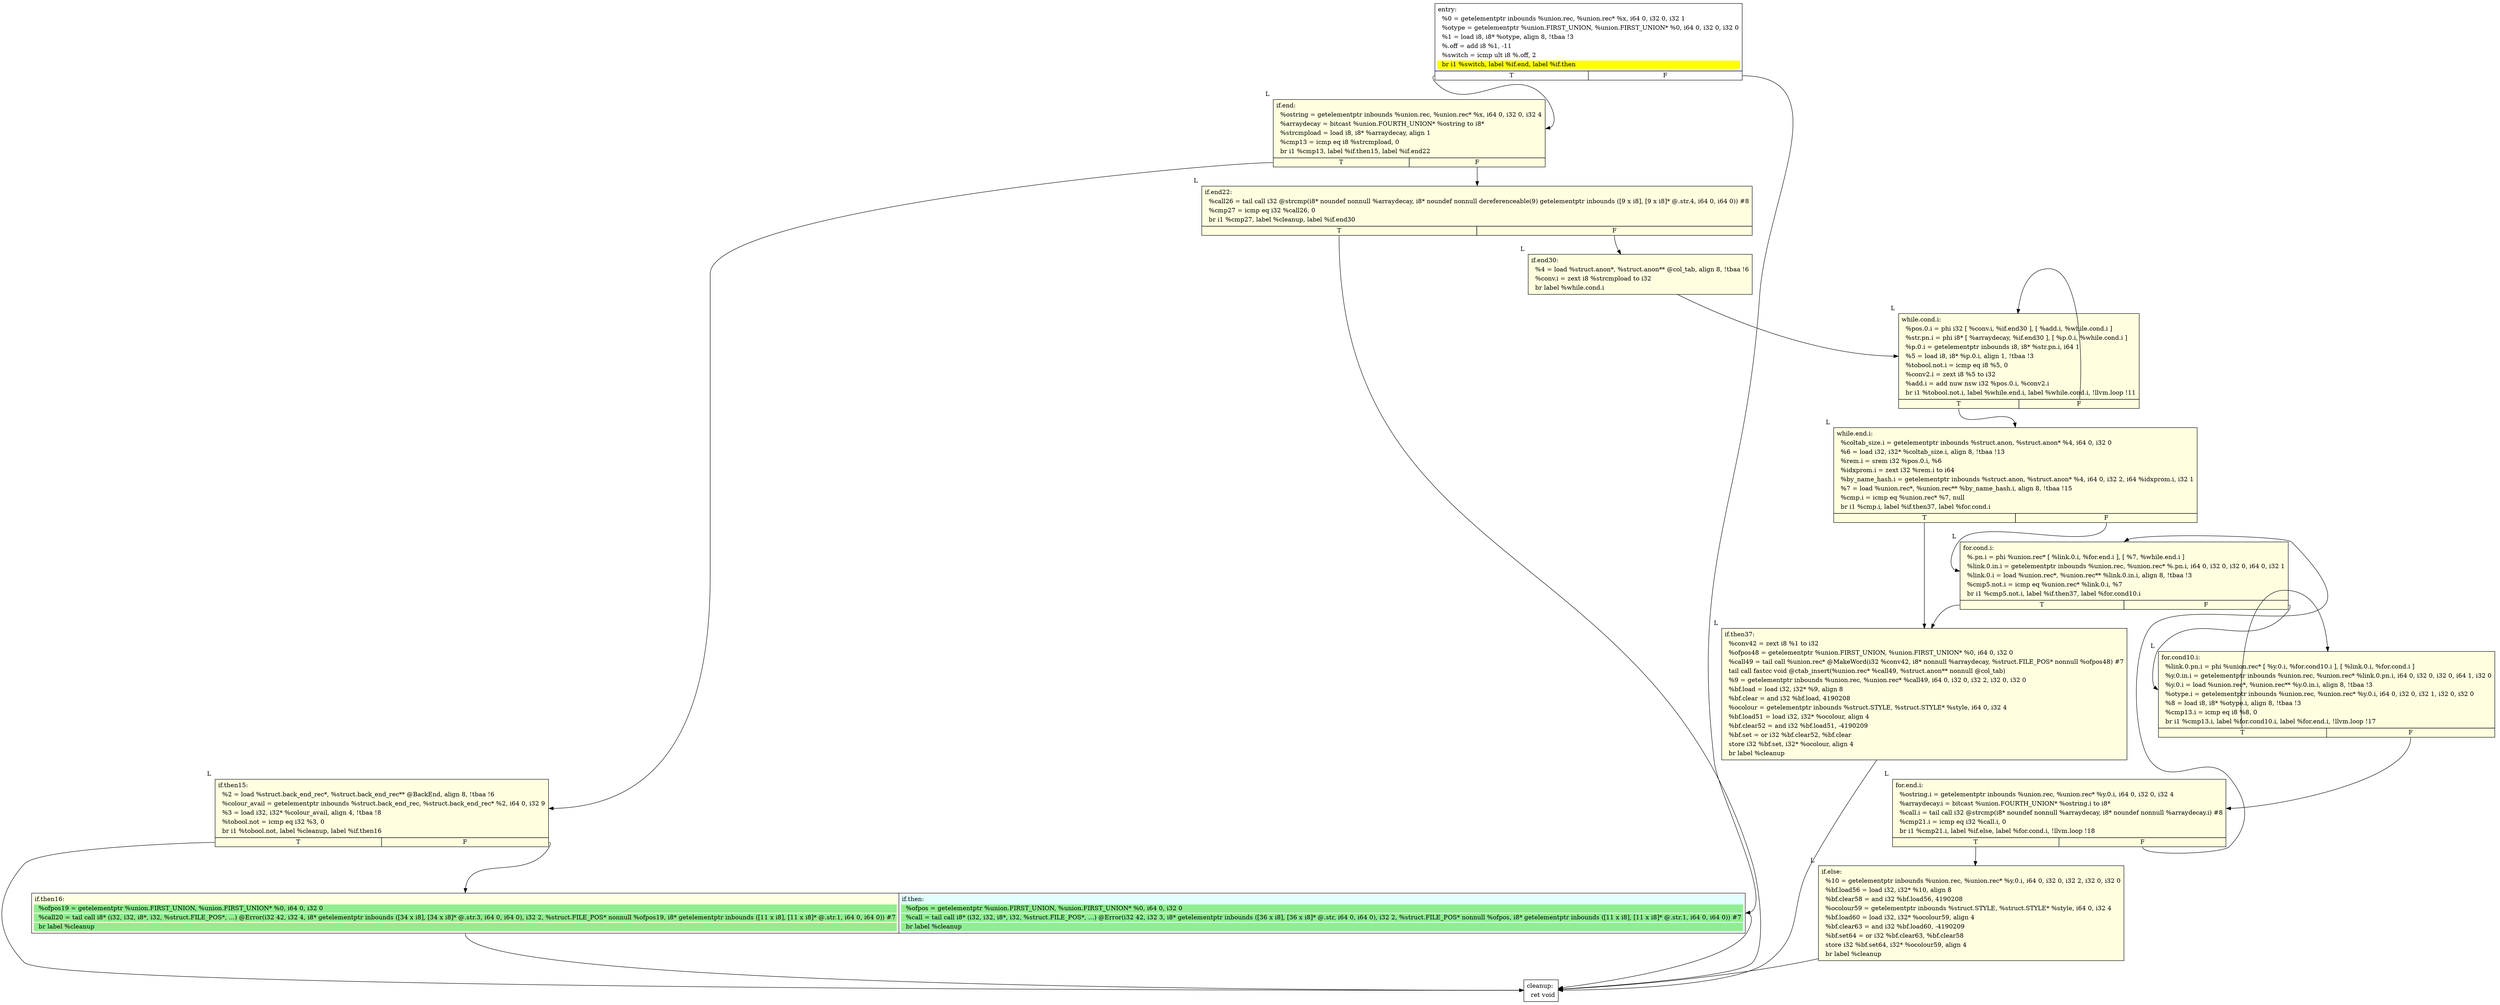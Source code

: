digraph {
m_bb0 [shape = none, label  = <<table border="0" cellspacing="0">
<tr><td port="f1" border="1" colspan="2"><table bgcolor="LightYellow" border="0">
<tr><td align="left">if.then16:</td></tr>
<tr><td bgcolor="lightgreen" align="left">  %ofpos19 = getelementptr %union.FIRST_UNION, %union.FIRST_UNION* %0, i64 0, i32 0</td></tr>
<tr><td bgcolor="lightgreen" align="left">  %call20 = tail call i8* (i32, i32, i8*, i32, %struct.FILE_POS*, ...) @Error(i32 42, i32 4, i8* getelementptr inbounds ([34 x i8], [34 x i8]* @.str.3, i64 0, i64 0), i32 2, %struct.FILE_POS* nonnull %ofpos19, i8* getelementptr inbounds ([11 x i8], [11 x i8]* @.str.1, i64 0, i64 0)) #7</td></tr>
<tr><td bgcolor="lightgreen" align="left">  br label %cleanup</td></tr>
</table>
</td>
<td port="f2" border="1" colspan="2"><table bgcolor="LightCyan" border="0">
<tr><td align="left">if.then:</td></tr>
<tr><td bgcolor="lightgreen" align="left">  %ofpos = getelementptr %union.FIRST_UNION, %union.FIRST_UNION* %0, i64 0, i32 0</td></tr>
<tr><td bgcolor="lightgreen" align="left">  %call = tail call i8* (i32, i32, i8*, i32, %struct.FILE_POS*, ...) @Error(i32 42, i32 3, i8* getelementptr inbounds ([36 x i8], [36 x i8]* @.str, i64 0, i64 0), i32 2, %struct.FILE_POS* nonnull %ofpos, i8* getelementptr inbounds ([11 x i8], [11 x i8]* @.str.1, i64 0, i64 0)) #7</td></tr>
<tr><td bgcolor="lightgreen" align="left">  br label %cleanup</td></tr>
</table>
</td></tr>
</table>> ]
f_bb0 [shape = none, label  = <<table  border="0" cellspacing="0">
<tr><td port="f" border="1" colspan="2"><table border="0">
<tr><td align="left">entry:</td></tr>
<tr><td align="left">  %0 = getelementptr inbounds %union.rec, %union.rec* %x, i64 0, i32 0, i32 1</td></tr>
<tr><td align="left">  %otype = getelementptr %union.FIRST_UNION, %union.FIRST_UNION* %0, i64 0, i32 0, i32 0</td></tr>
<tr><td align="left">  %1 = load i8, i8* %otype, align 8, !tbaa !3</td></tr>
<tr><td align="left">  %.off = add i8 %1, -11</td></tr>
<tr><td align="left">  %switch = icmp ult i8 %.off, 2</td></tr>
<tr><td bgcolor="yellow" align="left">  br i1 %switch, label %if.end, label %if.then</td></tr>
</table>
</td></tr>
<tr><td border="1" port="fT">T</td><td border="1" port="fF">F</td></tr>
</table>> ]
f_bb1 [shape = none,  xlabel="L", label  = <<table  bgcolor="LightYellow"  border="0" cellspacing="0">
<tr><td port="f" border="1" colspan="2"><table border="0">
<tr><td align="left">if.end:</td></tr>
<tr><td align="left">  %ostring = getelementptr inbounds %union.rec, %union.rec* %x, i64 0, i32 0, i32 4</td></tr>
<tr><td align="left">  %arraydecay = bitcast %union.FOURTH_UNION* %ostring to i8*</td></tr>
<tr><td align="left">  %strcmpload = load i8, i8* %arraydecay, align 1</td></tr>
<tr><td align="left">  %cmp13 = icmp eq i8 %strcmpload, 0</td></tr>
<tr><td align="left">  br i1 %cmp13, label %if.then15, label %if.end22</td></tr>
</table>
</td></tr>
<tr><td border="1" port="fT">T</td><td border="1" port="fF">F</td></tr>
</table>> ]
f_bb2 [shape = none,  xlabel="L", label  = <<table  bgcolor="LightYellow"  border="0" cellspacing="0">
<tr><td port="f" border="1" colspan="2"><table border="0">
<tr><td align="left">if.then15:</td></tr>
<tr><td align="left">  %2 = load %struct.back_end_rec*, %struct.back_end_rec** @BackEnd, align 8, !tbaa !6</td></tr>
<tr><td align="left">  %colour_avail = getelementptr inbounds %struct.back_end_rec, %struct.back_end_rec* %2, i64 0, i32 9</td></tr>
<tr><td align="left">  %3 = load i32, i32* %colour_avail, align 4, !tbaa !8</td></tr>
<tr><td align="left">  %tobool.not = icmp eq i32 %3, 0</td></tr>
<tr><td align="left">  br i1 %tobool.not, label %cleanup, label %if.then16</td></tr>
</table>
</td></tr>
<tr><td border="1" port="fT">T</td><td border="1" port="fF">F</td></tr>
</table>> ]
f_bb3 [shape = none,  xlabel="L", label  = <<table  bgcolor="LightYellow"  border="0" cellspacing="0">
<tr><td port="f" border="1" colspan="2"><table border="0">
<tr><td align="left">if.end22:</td></tr>
<tr><td align="left">  %call26 = tail call i32 @strcmp(i8* noundef nonnull %arraydecay, i8* noundef nonnull dereferenceable(9) getelementptr inbounds ([9 x i8], [9 x i8]* @.str.4, i64 0, i64 0)) #8</td></tr>
<tr><td align="left">  %cmp27 = icmp eq i32 %call26, 0</td></tr>
<tr><td align="left">  br i1 %cmp27, label %cleanup, label %if.end30</td></tr>
</table>
</td></tr>
<tr><td border="1" port="fT">T</td><td border="1" port="fF">F</td></tr>
</table>> ]
f_bb4 [shape = none,  xlabel="L", label  = <<table  bgcolor="LightYellow"  border="0" cellspacing="0">
<tr><td port="f" border="1"><table border="0">
<tr><td align="left">if.end30:</td></tr>
<tr><td align="left">  %4 = load %struct.anon*, %struct.anon** @col_tab, align 8, !tbaa !6</td></tr>
<tr><td align="left">  %conv.i = zext i8 %strcmpload to i32</td></tr>
<tr><td align="left">  br label %while.cond.i</td></tr>
</table>
</td></tr>
</table>> ]
f_bb5 [shape = none,  xlabel="L", label  = <<table  bgcolor="LightYellow"  border="0" cellspacing="0">
<tr><td port="f" border="1" colspan="2"><table border="0">
<tr><td align="left">while.cond.i:</td></tr>
<tr><td align="left">  %pos.0.i = phi i32 [ %conv.i, %if.end30 ], [ %add.i, %while.cond.i ]</td></tr>
<tr><td align="left">  %str.pn.i = phi i8* [ %arraydecay, %if.end30 ], [ %p.0.i, %while.cond.i ]</td></tr>
<tr><td align="left">  %p.0.i = getelementptr inbounds i8, i8* %str.pn.i, i64 1</td></tr>
<tr><td align="left">  %5 = load i8, i8* %p.0.i, align 1, !tbaa !3</td></tr>
<tr><td align="left">  %tobool.not.i = icmp eq i8 %5, 0</td></tr>
<tr><td align="left">  %conv2.i = zext i8 %5 to i32</td></tr>
<tr><td align="left">  %add.i = add nuw nsw i32 %pos.0.i, %conv2.i</td></tr>
<tr><td align="left">  br i1 %tobool.not.i, label %while.end.i, label %while.cond.i, !llvm.loop !11</td></tr>
</table>
</td></tr>
<tr><td border="1" port="fT">T</td><td border="1" port="fF">F</td></tr>
</table>> ]
f_bb6 [shape = none,  xlabel="L", label  = <<table  bgcolor="LightYellow"  border="0" cellspacing="0">
<tr><td port="f" border="1" colspan="2"><table border="0">
<tr><td align="left">while.end.i:</td></tr>
<tr><td align="left">  %coltab_size.i = getelementptr inbounds %struct.anon, %struct.anon* %4, i64 0, i32 0</td></tr>
<tr><td align="left">  %6 = load i32, i32* %coltab_size.i, align 8, !tbaa !13</td></tr>
<tr><td align="left">  %rem.i = srem i32 %pos.0.i, %6</td></tr>
<tr><td align="left">  %idxprom.i = zext i32 %rem.i to i64</td></tr>
<tr><td align="left">  %by_name_hash.i = getelementptr inbounds %struct.anon, %struct.anon* %4, i64 0, i32 2, i64 %idxprom.i, i32 1</td></tr>
<tr><td align="left">  %7 = load %union.rec*, %union.rec** %by_name_hash.i, align 8, !tbaa !15</td></tr>
<tr><td align="left">  %cmp.i = icmp eq %union.rec* %7, null</td></tr>
<tr><td align="left">  br i1 %cmp.i, label %if.then37, label %for.cond.i</td></tr>
</table>
</td></tr>
<tr><td border="1" port="fT">T</td><td border="1" port="fF">F</td></tr>
</table>> ]
f_bb7 [shape = none,  xlabel="L", label  = <<table  bgcolor="LightYellow"  border="0" cellspacing="0">
<tr><td port="f" border="1" colspan="2"><table border="0">
<tr><td align="left">for.cond.i:</td></tr>
<tr><td align="left">  %.pn.i = phi %union.rec* [ %link.0.i, %for.end.i ], [ %7, %while.end.i ]</td></tr>
<tr><td align="left">  %link.0.in.i = getelementptr inbounds %union.rec, %union.rec* %.pn.i, i64 0, i32 0, i32 0, i64 0, i32 1</td></tr>
<tr><td align="left">  %link.0.i = load %union.rec*, %union.rec** %link.0.in.i, align 8, !tbaa !3</td></tr>
<tr><td align="left">  %cmp5.not.i = icmp eq %union.rec* %link.0.i, %7</td></tr>
<tr><td align="left">  br i1 %cmp5.not.i, label %if.then37, label %for.cond10.i</td></tr>
</table>
</td></tr>
<tr><td border="1" port="fT">T</td><td border="1" port="fF">F</td></tr>
</table>> ]
f_bb8 [shape = none,  xlabel="L", label  = <<table  bgcolor="LightYellow"  border="0" cellspacing="0">
<tr><td port="f" border="1" colspan="2"><table border="0">
<tr><td align="left">for.cond10.i:</td></tr>
<tr><td align="left">  %link.0.pn.i = phi %union.rec* [ %y.0.i, %for.cond10.i ], [ %link.0.i, %for.cond.i ]</td></tr>
<tr><td align="left">  %y.0.in.i = getelementptr inbounds %union.rec, %union.rec* %link.0.pn.i, i64 0, i32 0, i32 0, i64 1, i32 0</td></tr>
<tr><td align="left">  %y.0.i = load %union.rec*, %union.rec** %y.0.in.i, align 8, !tbaa !3</td></tr>
<tr><td align="left">  %otype.i = getelementptr inbounds %union.rec, %union.rec* %y.0.i, i64 0, i32 0, i32 1, i32 0, i32 0</td></tr>
<tr><td align="left">  %8 = load i8, i8* %otype.i, align 8, !tbaa !3</td></tr>
<tr><td align="left">  %cmp13.i = icmp eq i8 %8, 0</td></tr>
<tr><td align="left">  br i1 %cmp13.i, label %for.cond10.i, label %for.end.i, !llvm.loop !17</td></tr>
</table>
</td></tr>
<tr><td border="1" port="fT">T</td><td border="1" port="fF">F</td></tr>
</table>> ]
f_bb9 [shape = none,  xlabel="L", label  = <<table  bgcolor="LightYellow"  border="0" cellspacing="0">
<tr><td port="f" border="1" colspan="2"><table border="0">
<tr><td align="left">for.end.i:</td></tr>
<tr><td align="left">  %ostring.i = getelementptr inbounds %union.rec, %union.rec* %y.0.i, i64 0, i32 0, i32 4</td></tr>
<tr><td align="left">  %arraydecay.i = bitcast %union.FOURTH_UNION* %ostring.i to i8*</td></tr>
<tr><td align="left">  %call.i = tail call i32 @strcmp(i8* noundef nonnull %arraydecay, i8* noundef nonnull %arraydecay.i) #8</td></tr>
<tr><td align="left">  %cmp21.i = icmp eq i32 %call.i, 0</td></tr>
<tr><td align="left">  br i1 %cmp21.i, label %if.else, label %for.cond.i, !llvm.loop !18</td></tr>
</table>
</td></tr>
<tr><td border="1" port="fT">T</td><td border="1" port="fF">F</td></tr>
</table>> ]
f_bb10 [shape = none,  xlabel="L", label  = <<table  bgcolor="LightYellow"  border="0" cellspacing="0">
<tr><td port="f" border="1"><table border="0">
<tr><td align="left">if.then37:</td></tr>
<tr><td align="left">  %conv42 = zext i8 %1 to i32</td></tr>
<tr><td align="left">  %ofpos48 = getelementptr %union.FIRST_UNION, %union.FIRST_UNION* %0, i64 0, i32 0</td></tr>
<tr><td align="left">  %call49 = tail call %union.rec* @MakeWord(i32 %conv42, i8* nonnull %arraydecay, %struct.FILE_POS* nonnull %ofpos48) #7</td></tr>
<tr><td align="left">  tail call fastcc void @ctab_insert(%union.rec* %call49, %struct.anon** nonnull @col_tab)</td></tr>
<tr><td align="left">  %9 = getelementptr inbounds %union.rec, %union.rec* %call49, i64 0, i32 0, i32 2, i32 0, i32 0</td></tr>
<tr><td align="left">  %bf.load = load i32, i32* %9, align 8</td></tr>
<tr><td align="left">  %bf.clear = and i32 %bf.load, 4190208</td></tr>
<tr><td align="left">  %ocolour = getelementptr inbounds %struct.STYLE, %struct.STYLE* %style, i64 0, i32 4</td></tr>
<tr><td align="left">  %bf.load51 = load i32, i32* %ocolour, align 4</td></tr>
<tr><td align="left">  %bf.clear52 = and i32 %bf.load51, -4190209</td></tr>
<tr><td align="left">  %bf.set = or i32 %bf.clear52, %bf.clear</td></tr>
<tr><td align="left">  store i32 %bf.set, i32* %ocolour, align 4</td></tr>
<tr><td align="left">  br label %cleanup</td></tr>
</table>
</td></tr>
</table>> ]
f_bb11 [shape = none,  xlabel="L", label  = <<table  bgcolor="LightYellow"  border="0" cellspacing="0">
<tr><td port="f" border="1"><table border="0">
<tr><td align="left">if.else:</td></tr>
<tr><td align="left">  %10 = getelementptr inbounds %union.rec, %union.rec* %y.0.i, i64 0, i32 0, i32 2, i32 0, i32 0</td></tr>
<tr><td align="left">  %bf.load56 = load i32, i32* %10, align 8</td></tr>
<tr><td align="left">  %bf.clear58 = and i32 %bf.load56, 4190208</td></tr>
<tr><td align="left">  %ocolour59 = getelementptr inbounds %struct.STYLE, %struct.STYLE* %style, i64 0, i32 4</td></tr>
<tr><td align="left">  %bf.load60 = load i32, i32* %ocolour59, align 4</td></tr>
<tr><td align="left">  %bf.clear63 = and i32 %bf.load60, -4190209</td></tr>
<tr><td align="left">  %bf.set64 = or i32 %bf.clear63, %bf.clear58</td></tr>
<tr><td align="left">  store i32 %bf.set64, i32* %ocolour59, align 4</td></tr>
<tr><td align="left">  br label %cleanup</td></tr>
</table>
</td></tr>
</table>> ]
f_bb12 [shape = none, label  = <<table  border="0" cellspacing="0">
<tr><td port="f" border="1"><table border="0">
<tr><td align="left">cleanup:</td></tr>
<tr><td align="left">  ret void</td></tr>
</table>
</td></tr>
</table>> ]
f_bb0:fT -> f_bb1:f
f_bb0:fF -> m_bb0:f2
m_bb0:f2 -> f_bb12:f
f_bb1:fT -> f_bb2:f
f_bb1:fF -> f_bb3:f
f_bb2:fT -> f_bb12:f
f_bb2:fF -> m_bb0:f1
m_bb0:f1 -> f_bb12:f
f_bb3:fT -> f_bb12:f
f_bb3:fF -> f_bb4:f
f_bb4:f -> f_bb5:f
f_bb5:fT -> f_bb6:f
f_bb5:fF -> f_bb5:f
f_bb6:fT -> f_bb10:f
f_bb6:fF -> f_bb7:f
f_bb7:fT -> f_bb10:f
f_bb7:fF -> f_bb8:f
f_bb8:fT -> f_bb8:f
f_bb8:fF -> f_bb9:f
f_bb9:fT -> f_bb11:f
f_bb9:fF -> f_bb7:f
f_bb10:f -> f_bb12:f
f_bb11:f -> f_bb12:f
}

